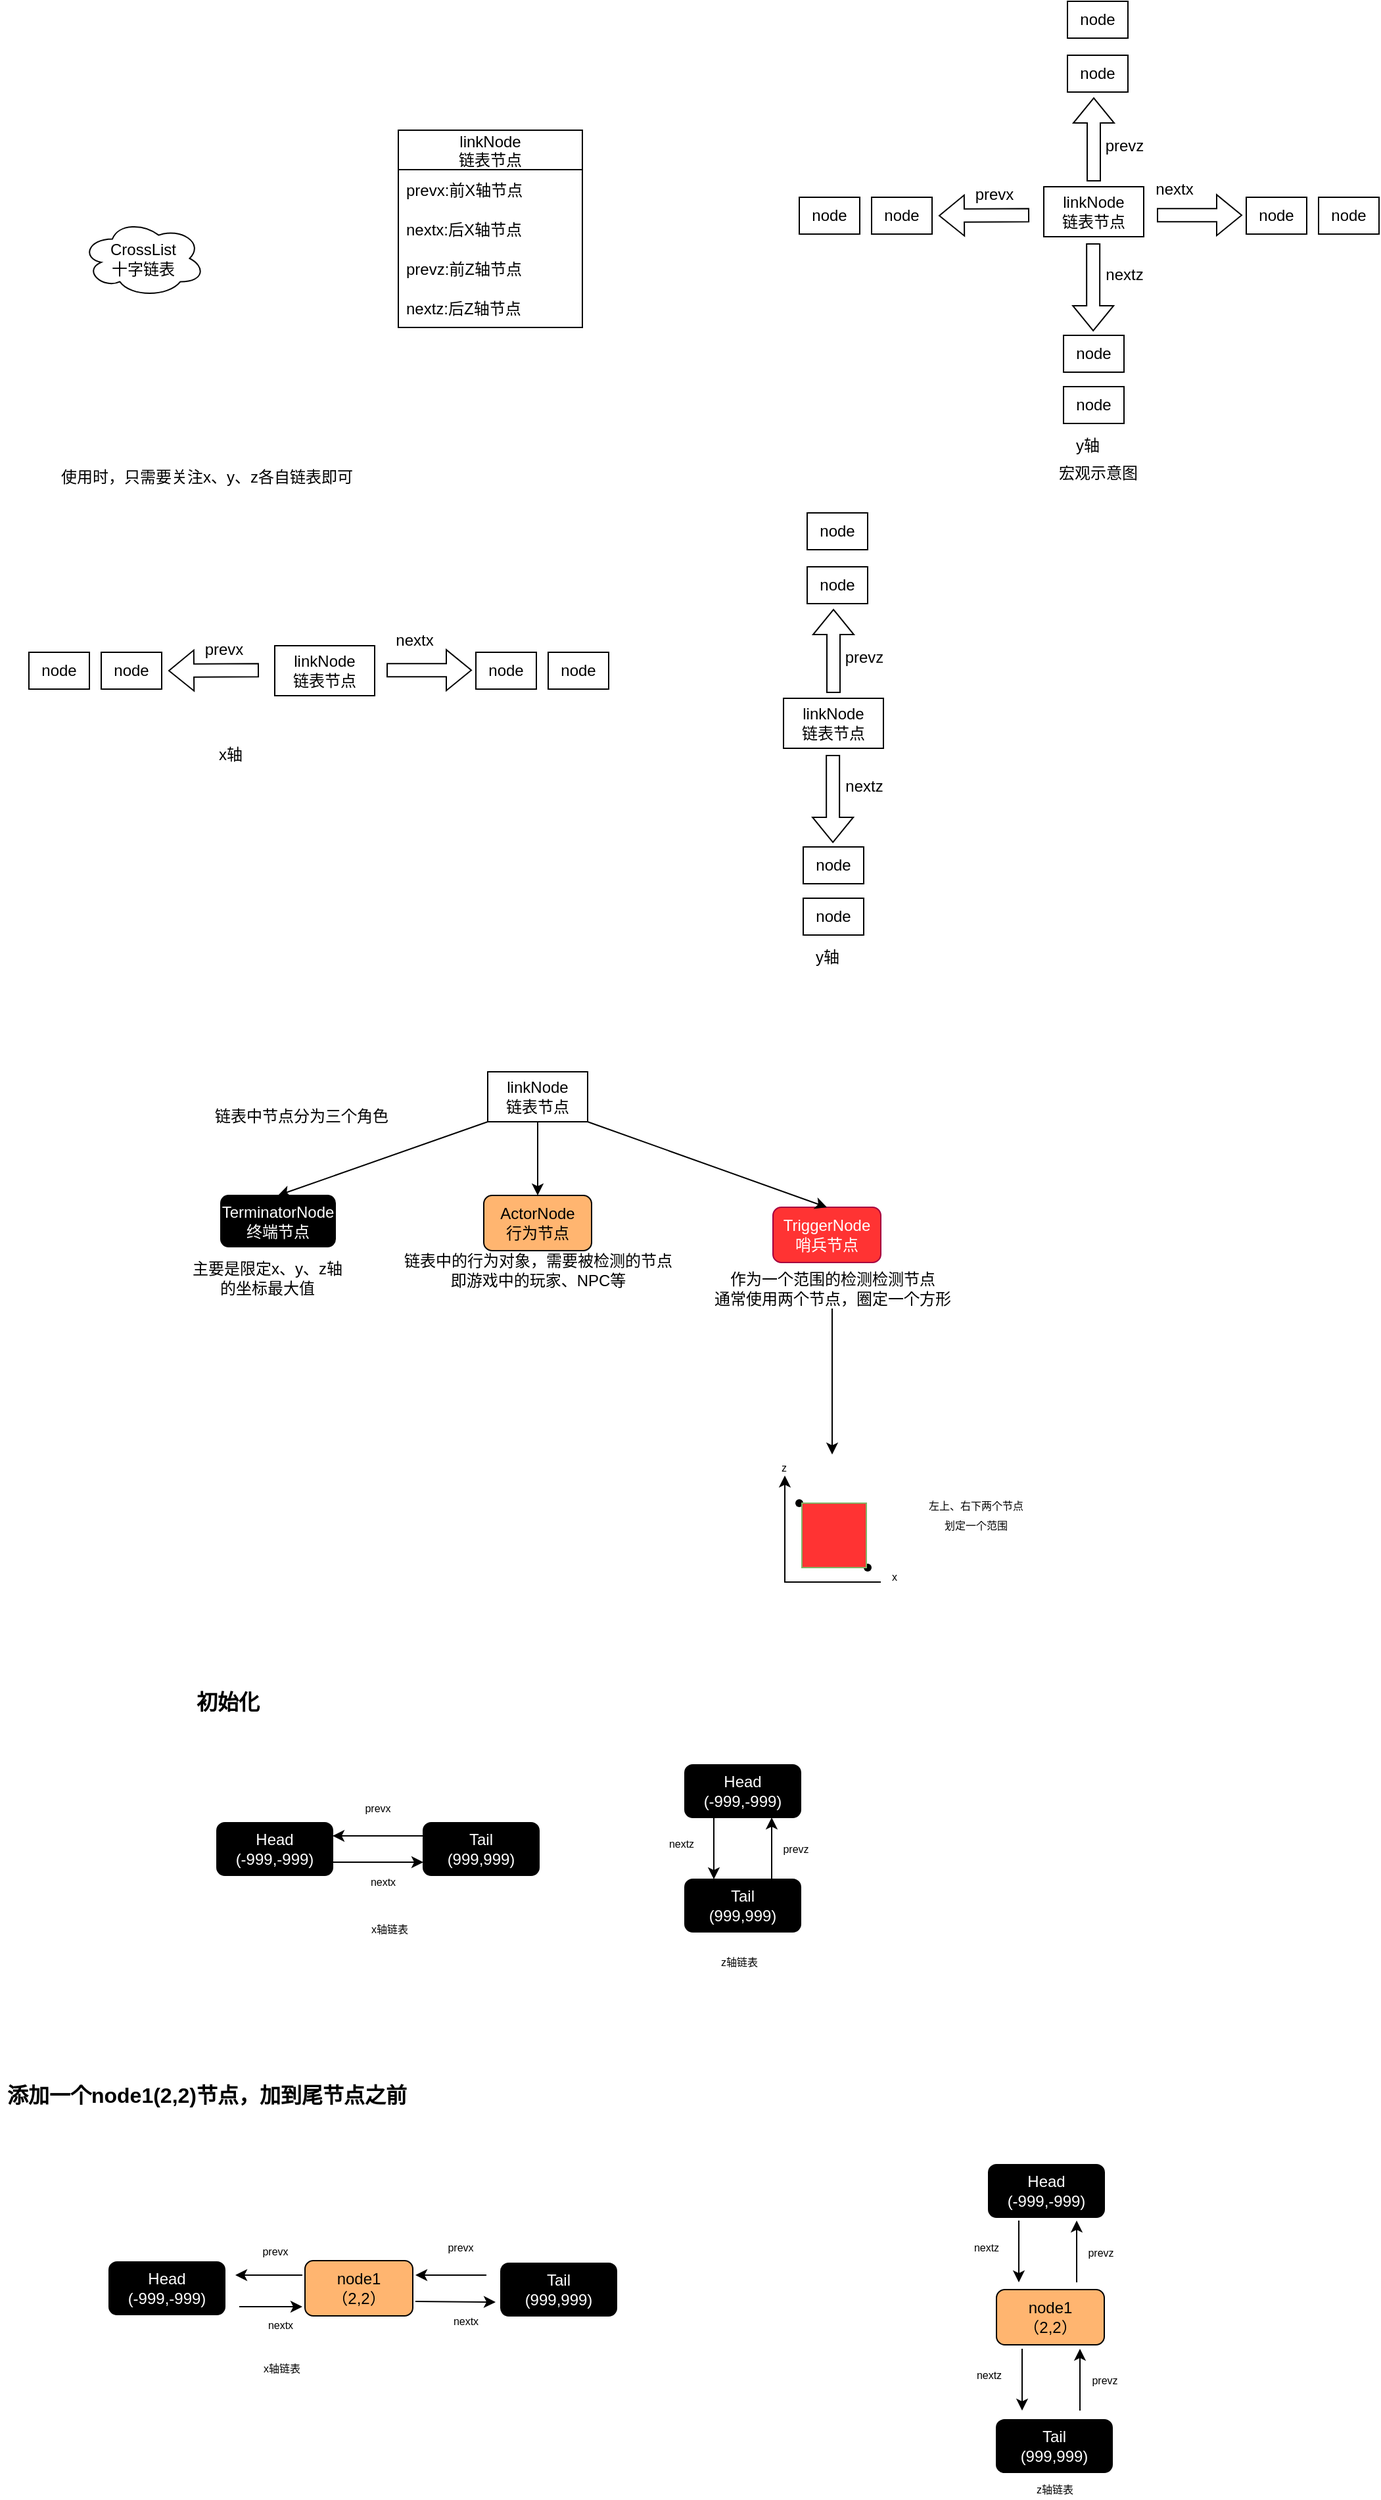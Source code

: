 <mxfile version="15.5.9" type="github">
  <diagram id="7__NHR40UmP4EpxoBmli" name="Page-1">
    <mxGraphModel dx="1950" dy="1244" grid="0" gridSize="10" guides="1" tooltips="1" connect="1" arrows="1" fold="1" page="0" pageScale="1" pageWidth="827" pageHeight="1169" math="0" shadow="0">
      <root>
        <mxCell id="0" />
        <mxCell id="1" parent="0" />
        <mxCell id="J2Jdq49523zMRXXccdFL-5" value="&lt;span&gt;CrossList&lt;/span&gt;&lt;br&gt;&lt;span&gt;十字链表&lt;/span&gt;" style="ellipse;shape=cloud;whiteSpace=wrap;html=1;" vertex="1" parent="1">
          <mxGeometry x="-86" y="-48" width="94" height="59" as="geometry" />
        </mxCell>
        <mxCell id="J2Jdq49523zMRXXccdFL-6" value="&lt;font color=&quot;#ffffff&quot;&gt;TerminatorNode&lt;br&gt;终端节点&lt;/font&gt;" style="rounded=1;whiteSpace=wrap;html=1;strokeColor=#000000;fillColor=#000000;" vertex="1" parent="1">
          <mxGeometry x="20" y="694" width="87" height="39" as="geometry" />
        </mxCell>
        <mxCell id="J2Jdq49523zMRXXccdFL-7" value="&lt;span&gt;linkNode&lt;/span&gt;&lt;br&gt;&lt;span&gt;链表节点&lt;/span&gt;" style="rounded=0;whiteSpace=wrap;html=1;" vertex="1" parent="1">
          <mxGeometry x="223" y="600" width="76" height="38" as="geometry" />
        </mxCell>
        <mxCell id="J2Jdq49523zMRXXccdFL-8" value="" style="endArrow=classic;html=1;rounded=0;exitX=0;exitY=1;exitDx=0;exitDy=0;entryX=0.5;entryY=0;entryDx=0;entryDy=0;" edge="1" parent="1" source="J2Jdq49523zMRXXccdFL-7" target="J2Jdq49523zMRXXccdFL-6">
          <mxGeometry width="50" height="50" relative="1" as="geometry">
            <mxPoint x="325" y="825" as="sourcePoint" />
            <mxPoint x="375" y="775" as="targetPoint" />
          </mxGeometry>
        </mxCell>
        <mxCell id="J2Jdq49523zMRXXccdFL-10" value="ActorNode&lt;br&gt;行为节点" style="rounded=1;whiteSpace=wrap;html=1;fillColor=#FFB570;" vertex="1" parent="1">
          <mxGeometry x="220" y="694" width="82" height="42" as="geometry" />
        </mxCell>
        <mxCell id="J2Jdq49523zMRXXccdFL-11" value="" style="endArrow=classic;html=1;rounded=0;exitX=0.5;exitY=1;exitDx=0;exitDy=0;entryX=0.5;entryY=0;entryDx=0;entryDy=0;" edge="1" parent="1" target="J2Jdq49523zMRXXccdFL-10" source="J2Jdq49523zMRXXccdFL-7">
          <mxGeometry width="50" height="50" relative="1" as="geometry">
            <mxPoint x="259" y="638" as="sourcePoint" />
            <mxPoint x="489" y="775" as="targetPoint" />
          </mxGeometry>
        </mxCell>
        <mxCell id="J2Jdq49523zMRXXccdFL-12" value="TriggerNode&lt;br&gt;哨兵节点" style="rounded=1;whiteSpace=wrap;html=1;fillColor=#FF3333;fontColor=#ffffff;strokeColor=#A50040;" vertex="1" parent="1">
          <mxGeometry x="440" y="703" width="82" height="42" as="geometry" />
        </mxCell>
        <mxCell id="J2Jdq49523zMRXXccdFL-13" value="" style="endArrow=classic;html=1;rounded=0;exitX=1;exitY=1;exitDx=0;exitDy=0;entryX=0.5;entryY=0;entryDx=0;entryDy=0;" edge="1" parent="1" target="J2Jdq49523zMRXXccdFL-12" source="J2Jdq49523zMRXXccdFL-7">
          <mxGeometry width="50" height="50" relative="1" as="geometry">
            <mxPoint x="463" y="638" as="sourcePoint" />
            <mxPoint x="615" y="775" as="targetPoint" />
          </mxGeometry>
        </mxCell>
        <mxCell id="J2Jdq49523zMRXXccdFL-14" value="&lt;span&gt;linkNode&lt;/span&gt;&lt;br&gt;&lt;span&gt;链表节点&lt;/span&gt;" style="rounded=0;whiteSpace=wrap;html=1;" vertex="1" parent="1">
          <mxGeometry x="448" y="316" width="76" height="38" as="geometry" />
        </mxCell>
        <mxCell id="J2Jdq49523zMRXXccdFL-19" value="linkNode&#xa;链表节点" style="swimlane;fontStyle=0;childLayout=stackLayout;horizontal=1;startSize=30;horizontalStack=0;resizeParent=1;resizeParentMax=0;resizeLast=0;collapsible=1;marginBottom=0;" vertex="1" parent="1">
          <mxGeometry x="155" y="-116" width="140" height="150" as="geometry" />
        </mxCell>
        <mxCell id="J2Jdq49523zMRXXccdFL-20" value="prevx:前X轴节点" style="text;strokeColor=none;fillColor=none;align=left;verticalAlign=middle;spacingLeft=4;spacingRight=4;overflow=hidden;points=[[0,0.5],[1,0.5]];portConstraint=eastwest;rotatable=0;" vertex="1" parent="J2Jdq49523zMRXXccdFL-19">
          <mxGeometry y="30" width="140" height="30" as="geometry" />
        </mxCell>
        <mxCell id="J2Jdq49523zMRXXccdFL-21" value="nextx:后X轴节点" style="text;strokeColor=none;fillColor=none;align=left;verticalAlign=middle;spacingLeft=4;spacingRight=4;overflow=hidden;points=[[0,0.5],[1,0.5]];portConstraint=eastwest;rotatable=0;" vertex="1" parent="J2Jdq49523zMRXXccdFL-19">
          <mxGeometry y="60" width="140" height="30" as="geometry" />
        </mxCell>
        <mxCell id="J2Jdq49523zMRXXccdFL-34" value="prevz:前Z轴节点" style="text;strokeColor=none;fillColor=none;align=left;verticalAlign=middle;spacingLeft=4;spacingRight=4;overflow=hidden;points=[[0,0.5],[1,0.5]];portConstraint=eastwest;rotatable=0;" vertex="1" parent="J2Jdq49523zMRXXccdFL-19">
          <mxGeometry y="90" width="140" height="30" as="geometry" />
        </mxCell>
        <mxCell id="J2Jdq49523zMRXXccdFL-33" value="nextz:后Z轴节点" style="text;strokeColor=none;fillColor=none;align=left;verticalAlign=middle;spacingLeft=4;spacingRight=4;overflow=hidden;points=[[0,0.5],[1,0.5]];portConstraint=eastwest;rotatable=0;" vertex="1" parent="J2Jdq49523zMRXXccdFL-19">
          <mxGeometry y="120" width="140" height="30" as="geometry" />
        </mxCell>
        <mxCell id="J2Jdq49523zMRXXccdFL-36" value="" style="shape=flexArrow;endArrow=classic;html=1;rounded=0;" edge="1" parent="1">
          <mxGeometry width="50" height="50" relative="1" as="geometry">
            <mxPoint x="486" y="312" as="sourcePoint" />
            <mxPoint x="486" y="248" as="targetPoint" />
          </mxGeometry>
        </mxCell>
        <mxCell id="J2Jdq49523zMRXXccdFL-37" value="" style="shape=flexArrow;endArrow=classic;html=1;rounded=0;" edge="1" parent="1">
          <mxGeometry width="50" height="50" relative="1" as="geometry">
            <mxPoint x="485.58" y="359" as="sourcePoint" />
            <mxPoint x="485.58" y="426" as="targetPoint" />
          </mxGeometry>
        </mxCell>
        <mxCell id="J2Jdq49523zMRXXccdFL-38" value="" style="shape=flexArrow;endArrow=classic;html=1;rounded=0;" edge="1" parent="1">
          <mxGeometry width="50" height="50" relative="1" as="geometry">
            <mxPoint x="732" y="-51.42" as="sourcePoint" />
            <mxPoint x="797" y="-51.42" as="targetPoint" />
          </mxGeometry>
        </mxCell>
        <mxCell id="J2Jdq49523zMRXXccdFL-39" value="" style="shape=flexArrow;endArrow=classic;html=1;rounded=0;" edge="1" parent="1">
          <mxGeometry width="50" height="50" relative="1" as="geometry">
            <mxPoint x="635" y="-51.42" as="sourcePoint" />
            <mxPoint x="566" y="-51" as="targetPoint" />
          </mxGeometry>
        </mxCell>
        <mxCell id="J2Jdq49523zMRXXccdFL-40" value="prevx" style="text;html=1;align=center;verticalAlign=middle;resizable=0;points=[];autosize=1;strokeColor=none;fillColor=none;" vertex="1" parent="1">
          <mxGeometry x="588" y="-76" width="40" height="18" as="geometry" />
        </mxCell>
        <mxCell id="J2Jdq49523zMRXXccdFL-41" value="nextx" style="text;html=1;align=center;verticalAlign=middle;resizable=0;points=[];autosize=1;strokeColor=none;fillColor=none;" vertex="1" parent="1">
          <mxGeometry x="725" y="-80" width="39" height="18" as="geometry" />
        </mxCell>
        <mxCell id="J2Jdq49523zMRXXccdFL-42" value="prevz" style="text;html=1;align=center;verticalAlign=middle;resizable=0;points=[];autosize=1;strokeColor=none;fillColor=none;" vertex="1" parent="1">
          <mxGeometry x="489" y="276" width="40" height="18" as="geometry" />
        </mxCell>
        <mxCell id="J2Jdq49523zMRXXccdFL-43" value="nextz" style="text;html=1;align=center;verticalAlign=middle;resizable=0;points=[];autosize=1;strokeColor=none;fillColor=none;" vertex="1" parent="1">
          <mxGeometry x="489" y="374" width="39" height="18" as="geometry" />
        </mxCell>
        <mxCell id="J2Jdq49523zMRXXccdFL-44" value="node" style="rounded=0;whiteSpace=wrap;html=1;" vertex="1" parent="1">
          <mxGeometry x="855" y="-65" width="46" height="28" as="geometry" />
        </mxCell>
        <mxCell id="J2Jdq49523zMRXXccdFL-45" value="node" style="rounded=0;whiteSpace=wrap;html=1;" vertex="1" parent="1">
          <mxGeometry x="800" y="-65" width="46" height="28" as="geometry" />
        </mxCell>
        <mxCell id="J2Jdq49523zMRXXccdFL-46" value="node" style="rounded=0;whiteSpace=wrap;html=1;" vertex="1" parent="1">
          <mxGeometry x="515" y="-65" width="46" height="28" as="geometry" />
        </mxCell>
        <mxCell id="J2Jdq49523zMRXXccdFL-47" value="node" style="rounded=0;whiteSpace=wrap;html=1;" vertex="1" parent="1">
          <mxGeometry x="466" y="175" width="46" height="28" as="geometry" />
        </mxCell>
        <mxCell id="J2Jdq49523zMRXXccdFL-48" value="node" style="rounded=0;whiteSpace=wrap;html=1;" vertex="1" parent="1">
          <mxGeometry x="466" y="216" width="46" height="28" as="geometry" />
        </mxCell>
        <mxCell id="J2Jdq49523zMRXXccdFL-49" value="node" style="rounded=0;whiteSpace=wrap;html=1;" vertex="1" parent="1">
          <mxGeometry x="460" y="-65" width="46" height="28" as="geometry" />
        </mxCell>
        <mxCell id="J2Jdq49523zMRXXccdFL-50" value="node" style="rounded=0;whiteSpace=wrap;html=1;" vertex="1" parent="1">
          <mxGeometry x="463" y="429" width="46" height="28" as="geometry" />
        </mxCell>
        <mxCell id="J2Jdq49523zMRXXccdFL-51" value="node" style="rounded=0;whiteSpace=wrap;html=1;" vertex="1" parent="1">
          <mxGeometry x="463" y="468" width="46" height="28" as="geometry" />
        </mxCell>
        <mxCell id="J2Jdq49523zMRXXccdFL-52" value="链表中节点分为三个角色" style="text;html=1;align=center;verticalAlign=middle;resizable=0;points=[];autosize=1;strokeColor=none;fillColor=none;" vertex="1" parent="1">
          <mxGeometry x="10" y="625" width="142" height="18" as="geometry" />
        </mxCell>
        <mxCell id="J2Jdq49523zMRXXccdFL-53" value="主要是限定x、y、z轴&lt;br&gt;的坐标最大值" style="text;html=1;align=center;verticalAlign=middle;resizable=0;points=[];autosize=1;strokeColor=none;fillColor=none;" vertex="1" parent="1">
          <mxGeometry x="-7" y="741" width="124" height="31" as="geometry" />
        </mxCell>
        <mxCell id="J2Jdq49523zMRXXccdFL-54" value="链表中的行为对象，需要被检测的节点&lt;br&gt;即游戏中的玩家、NPC等" style="text;html=1;align=center;verticalAlign=middle;resizable=0;points=[];autosize=1;strokeColor=none;fillColor=none;" vertex="1" parent="1">
          <mxGeometry x="154" y="735" width="214" height="31" as="geometry" />
        </mxCell>
        <mxCell id="J2Jdq49523zMRXXccdFL-55" value="作为一个范围的检测检测节点&lt;br&gt;通常使用两个节点，圈定一个方形" style="text;html=1;align=center;verticalAlign=middle;resizable=0;points=[];autosize=1;strokeColor=none;fillColor=none;" vertex="1" parent="1">
          <mxGeometry x="390" y="749" width="190" height="31" as="geometry" />
        </mxCell>
        <mxCell id="J2Jdq49523zMRXXccdFL-56" value="宏观示意图" style="text;html=1;align=center;verticalAlign=middle;resizable=0;points=[];autosize=1;strokeColor=none;fillColor=none;" vertex="1" parent="1">
          <mxGeometry x="652" y="136" width="70" height="18" as="geometry" />
        </mxCell>
        <mxCell id="J2Jdq49523zMRXXccdFL-57" value="&lt;span&gt;linkNode&lt;/span&gt;&lt;br&gt;&lt;span&gt;链表节点&lt;/span&gt;" style="rounded=0;whiteSpace=wrap;html=1;" vertex="1" parent="1">
          <mxGeometry x="61" y="276" width="76" height="38" as="geometry" />
        </mxCell>
        <mxCell id="J2Jdq49523zMRXXccdFL-58" value="" style="shape=flexArrow;endArrow=classic;html=1;rounded=0;" edge="1" parent="1">
          <mxGeometry width="50" height="50" relative="1" as="geometry">
            <mxPoint x="146" y="294.58" as="sourcePoint" />
            <mxPoint x="211" y="294.58" as="targetPoint" />
          </mxGeometry>
        </mxCell>
        <mxCell id="J2Jdq49523zMRXXccdFL-59" value="" style="shape=flexArrow;endArrow=classic;html=1;rounded=0;" edge="1" parent="1">
          <mxGeometry width="50" height="50" relative="1" as="geometry">
            <mxPoint x="49" y="294.58" as="sourcePoint" />
            <mxPoint x="-20" y="295" as="targetPoint" />
          </mxGeometry>
        </mxCell>
        <mxCell id="J2Jdq49523zMRXXccdFL-60" value="prevx" style="text;html=1;align=center;verticalAlign=middle;resizable=0;points=[];autosize=1;strokeColor=none;fillColor=none;" vertex="1" parent="1">
          <mxGeometry x="2" y="270" width="40" height="18" as="geometry" />
        </mxCell>
        <mxCell id="J2Jdq49523zMRXXccdFL-61" value="nextx" style="text;html=1;align=center;verticalAlign=middle;resizable=0;points=[];autosize=1;strokeColor=none;fillColor=none;" vertex="1" parent="1">
          <mxGeometry x="147" y="263" width="39" height="18" as="geometry" />
        </mxCell>
        <mxCell id="J2Jdq49523zMRXXccdFL-62" value="node" style="rounded=0;whiteSpace=wrap;html=1;" vertex="1" parent="1">
          <mxGeometry x="269" y="281" width="46" height="28" as="geometry" />
        </mxCell>
        <mxCell id="J2Jdq49523zMRXXccdFL-63" value="node" style="rounded=0;whiteSpace=wrap;html=1;" vertex="1" parent="1">
          <mxGeometry x="214" y="281" width="46" height="28" as="geometry" />
        </mxCell>
        <mxCell id="J2Jdq49523zMRXXccdFL-64" value="node" style="rounded=0;whiteSpace=wrap;html=1;" vertex="1" parent="1">
          <mxGeometry x="-71" y="281" width="46" height="28" as="geometry" />
        </mxCell>
        <mxCell id="J2Jdq49523zMRXXccdFL-65" value="node" style="rounded=0;whiteSpace=wrap;html=1;" vertex="1" parent="1">
          <mxGeometry x="-126" y="281" width="46" height="28" as="geometry" />
        </mxCell>
        <mxCell id="J2Jdq49523zMRXXccdFL-66" value="使用时，只需要关注x、y、z各自链表即可" style="text;html=1;align=center;verticalAlign=middle;resizable=0;points=[];autosize=1;strokeColor=none;fillColor=none;" vertex="1" parent="1">
          <mxGeometry x="-107" y="139" width="232" height="18" as="geometry" />
        </mxCell>
        <mxCell id="J2Jdq49523zMRXXccdFL-67" value="x轴" style="text;html=1;align=center;verticalAlign=middle;resizable=0;points=[];autosize=1;strokeColor=none;fillColor=none;" vertex="1" parent="1">
          <mxGeometry x="13" y="350" width="28" height="18" as="geometry" />
        </mxCell>
        <mxCell id="J2Jdq49523zMRXXccdFL-68" value="y轴" style="text;html=1;align=center;verticalAlign=middle;resizable=0;points=[];autosize=1;strokeColor=none;fillColor=none;" vertex="1" parent="1">
          <mxGeometry x="467" y="504" width="28" height="18" as="geometry" />
        </mxCell>
        <mxCell id="J2Jdq49523zMRXXccdFL-69" value="" style="shape=waypoint;sketch=0;size=6;pointerEvents=1;points=[];fillColor=none;resizable=0;rotatable=0;perimeter=centerPerimeter;snapToPoint=1;" vertex="1" parent="1">
          <mxGeometry x="492" y="957" width="40" height="40" as="geometry" />
        </mxCell>
        <mxCell id="J2Jdq49523zMRXXccdFL-70" value="" style="shape=waypoint;sketch=0;size=6;pointerEvents=1;points=[];fillColor=none;resizable=0;rotatable=0;perimeter=centerPerimeter;snapToPoint=1;" vertex="1" parent="1">
          <mxGeometry x="440" y="908" width="40" height="40" as="geometry" />
        </mxCell>
        <mxCell id="J2Jdq49523zMRXXccdFL-71" value="" style="whiteSpace=wrap;html=1;aspect=fixed;fillColor=#FF3333;strokeColor=#82b366;" vertex="1" parent="1">
          <mxGeometry x="462" y="928" width="49" height="49" as="geometry" />
        </mxCell>
        <mxCell id="J2Jdq49523zMRXXccdFL-72" value="" style="endArrow=classic;html=1;rounded=0;" edge="1" parent="1" source="J2Jdq49523zMRXXccdFL-55">
          <mxGeometry width="50" height="50" relative="1" as="geometry">
            <mxPoint x="436" y="776" as="sourcePoint" />
            <mxPoint x="485" y="891" as="targetPoint" />
          </mxGeometry>
        </mxCell>
        <mxCell id="J2Jdq49523zMRXXccdFL-73" value="&lt;font style=&quot;font-size: 8px&quot;&gt;左上、右下两个节点&lt;br style=&quot;font-size: 8px&quot;&gt;划定一个范围&lt;/font&gt;" style="text;html=1;align=center;verticalAlign=middle;resizable=0;points=[];autosize=1;strokeColor=none;fillColor=none;" vertex="1" parent="1">
          <mxGeometry x="535" y="920" width="118" height="31" as="geometry" />
        </mxCell>
        <mxCell id="J2Jdq49523zMRXXccdFL-74" value="" style="edgeStyle=segmentEdgeStyle;endArrow=classic;html=1;rounded=0;fontSize=8;" edge="1" parent="1">
          <mxGeometry width="50" height="50" relative="1" as="geometry">
            <mxPoint x="522" y="988" as="sourcePoint" />
            <mxPoint x="449" y="907" as="targetPoint" />
          </mxGeometry>
        </mxCell>
        <mxCell id="J2Jdq49523zMRXXccdFL-75" value="x" style="text;html=1;align=center;verticalAlign=middle;resizable=0;points=[];autosize=1;strokeColor=none;fillColor=none;fontSize=8;" vertex="1" parent="1">
          <mxGeometry x="524" y="977" width="16" height="14" as="geometry" />
        </mxCell>
        <mxCell id="J2Jdq49523zMRXXccdFL-76" value="z" style="text;html=1;align=center;verticalAlign=middle;resizable=0;points=[];autosize=1;strokeColor=none;fillColor=none;fontSize=8;" vertex="1" parent="1">
          <mxGeometry x="440" y="894" width="16" height="14" as="geometry" />
        </mxCell>
        <mxCell id="J2Jdq49523zMRXXccdFL-78" value="&lt;font style=&quot;font-size: 16px&quot;&gt;&lt;b&gt;初始化&lt;/b&gt;&lt;/font&gt;" style="text;html=1;align=center;verticalAlign=middle;resizable=0;points=[];autosize=1;strokeColor=none;fillColor=none;fontSize=8;" vertex="1" parent="1">
          <mxGeometry x="-4" y="1071" width="58" height="15" as="geometry" />
        </mxCell>
        <mxCell id="J2Jdq49523zMRXXccdFL-80" value="&lt;span style=&quot;color: rgb(255 , 255 , 255)&quot;&gt;Head&lt;/span&gt;&lt;br style=&quot;color: rgb(255 , 255 , 255)&quot;&gt;&lt;span style=&quot;color: rgb(255 , 255 , 255)&quot;&gt;(-999,-999)&lt;/span&gt;" style="rounded=1;whiteSpace=wrap;html=1;strokeColor=#000000;fillColor=#000000;" vertex="1" parent="1">
          <mxGeometry x="373" y="1127" width="88" height="40" as="geometry" />
        </mxCell>
        <mxCell id="J2Jdq49523zMRXXccdFL-81" value="&lt;span style=&quot;color: rgb(255 , 255 , 255)&quot;&gt;Tail&lt;/span&gt;&lt;br style=&quot;color: rgb(255 , 255 , 255)&quot;&gt;&lt;span style=&quot;color: rgb(255 , 255 , 255)&quot;&gt;(999,999)&lt;/span&gt;" style="rounded=1;whiteSpace=wrap;html=1;strokeColor=#000000;fillColor=#000000;" vertex="1" parent="1">
          <mxGeometry x="373" y="1214" width="88" height="40" as="geometry" />
        </mxCell>
        <mxCell id="J2Jdq49523zMRXXccdFL-82" value="" style="endArrow=classic;html=1;rounded=0;fontSize=8;fontColor=#FFFFFF;exitX=0.25;exitY=1;exitDx=0;exitDy=0;entryX=0.25;entryY=0;entryDx=0;entryDy=0;" edge="1" parent="1" source="J2Jdq49523zMRXXccdFL-80" target="J2Jdq49523zMRXXccdFL-81">
          <mxGeometry width="50" height="50" relative="1" as="geometry">
            <mxPoint x="812" y="1116" as="sourcePoint" />
            <mxPoint x="862" y="1066" as="targetPoint" />
          </mxGeometry>
        </mxCell>
        <mxCell id="J2Jdq49523zMRXXccdFL-83" value="&lt;font color=&quot;#000000&quot;&gt;nextz&lt;/font&gt;" style="text;html=1;align=center;verticalAlign=middle;resizable=0;points=[];autosize=1;strokeColor=none;fillColor=none;fontSize=8;fontColor=#FFFFFF;" vertex="1" parent="1">
          <mxGeometry x="350" y="1180" width="39" height="14" as="geometry" />
        </mxCell>
        <mxCell id="J2Jdq49523zMRXXccdFL-84" value="" style="endArrow=classic;html=1;rounded=0;fontSize=8;fontColor=#000000;exitX=0.75;exitY=0;exitDx=0;exitDy=0;entryX=0.75;entryY=1;entryDx=0;entryDy=0;" edge="1" parent="1" source="J2Jdq49523zMRXXccdFL-81" target="J2Jdq49523zMRXXccdFL-80">
          <mxGeometry width="50" height="50" relative="1" as="geometry">
            <mxPoint x="812" y="1116" as="sourcePoint" />
            <mxPoint x="862" y="1066" as="targetPoint" />
          </mxGeometry>
        </mxCell>
        <mxCell id="J2Jdq49523zMRXXccdFL-85" value="prevz" style="text;html=1;align=center;verticalAlign=middle;resizable=0;points=[];autosize=1;strokeColor=none;fillColor=none;fontSize=8;fontColor=#000000;" vertex="1" parent="1">
          <mxGeometry x="437" y="1184" width="40" height="14" as="geometry" />
        </mxCell>
        <mxCell id="J2Jdq49523zMRXXccdFL-86" value="z轴链表" style="text;html=1;align=center;verticalAlign=middle;resizable=0;points=[];autosize=1;strokeColor=none;fillColor=none;fontSize=8;fontColor=#000000;" vertex="1" parent="1">
          <mxGeometry x="388" y="1270" width="52" height="14" as="geometry" />
        </mxCell>
        <mxCell id="J2Jdq49523zMRXXccdFL-87" value="&lt;font color=&quot;#ffffff&quot;&gt;Head&lt;br&gt;(-999,-999)&lt;br&gt;&lt;/font&gt;" style="rounded=1;whiteSpace=wrap;html=1;strokeColor=#000000;fillColor=#000000;" vertex="1" parent="1">
          <mxGeometry x="17" y="1171" width="88" height="40" as="geometry" />
        </mxCell>
        <mxCell id="J2Jdq49523zMRXXccdFL-88" value="&lt;font color=&quot;#ffffff&quot;&gt;Tail&lt;br&gt;(999,999)&lt;br&gt;&lt;/font&gt;" style="rounded=1;whiteSpace=wrap;html=1;strokeColor=#000000;fillColor=#000000;" vertex="1" parent="1">
          <mxGeometry x="174" y="1171" width="88" height="40" as="geometry" />
        </mxCell>
        <mxCell id="J2Jdq49523zMRXXccdFL-90" value="&lt;font color=&quot;#000000&quot;&gt;nextx&lt;/font&gt;" style="text;html=1;align=center;verticalAlign=middle;resizable=0;points=[];autosize=1;strokeColor=none;fillColor=none;fontSize=8;fontColor=#FFFFFF;" vertex="1" parent="1">
          <mxGeometry x="123" y="1209" width="39" height="14" as="geometry" />
        </mxCell>
        <mxCell id="J2Jdq49523zMRXXccdFL-92" value="prevx" style="text;html=1;align=center;verticalAlign=middle;resizable=0;points=[];autosize=1;strokeColor=none;fillColor=none;fontSize=8;fontColor=#000000;" vertex="1" parent="1">
          <mxGeometry x="119" y="1153" width="40" height="14" as="geometry" />
        </mxCell>
        <mxCell id="J2Jdq49523zMRXXccdFL-93" value="x轴链表" style="text;html=1;align=center;verticalAlign=middle;resizable=0;points=[];autosize=1;strokeColor=none;fillColor=none;fontSize=8;fontColor=#000000;" vertex="1" parent="1">
          <mxGeometry x="122" y="1245" width="52" height="14" as="geometry" />
        </mxCell>
        <mxCell id="J2Jdq49523zMRXXccdFL-95" value="" style="endArrow=classic;html=1;rounded=0;fontSize=8;fontColor=#000000;exitX=0;exitY=0.25;exitDx=0;exitDy=0;entryX=1;entryY=0.25;entryDx=0;entryDy=0;" edge="1" parent="1" source="J2Jdq49523zMRXXccdFL-88" target="J2Jdq49523zMRXXccdFL-87">
          <mxGeometry width="50" height="50" relative="1" as="geometry">
            <mxPoint x="292" y="1116" as="sourcePoint" />
            <mxPoint x="342" y="1066" as="targetPoint" />
          </mxGeometry>
        </mxCell>
        <mxCell id="J2Jdq49523zMRXXccdFL-96" value="" style="endArrow=classic;html=1;rounded=0;fontSize=8;fontColor=#000000;exitX=1;exitY=0.75;exitDx=0;exitDy=0;entryX=0;entryY=0.75;entryDx=0;entryDy=0;" edge="1" parent="1" source="J2Jdq49523zMRXXccdFL-87" target="J2Jdq49523zMRXXccdFL-88">
          <mxGeometry width="50" height="50" relative="1" as="geometry">
            <mxPoint x="184" y="1191" as="sourcePoint" />
            <mxPoint x="115" y="1191" as="targetPoint" />
          </mxGeometry>
        </mxCell>
        <mxCell id="J2Jdq49523zMRXXccdFL-97" value="&lt;span style=&quot;font-size: 16px&quot;&gt;&lt;b&gt;添加一个node1(2,2)节点，加到尾节点之前&lt;/b&gt;&lt;/span&gt;" style="text;html=1;align=center;verticalAlign=middle;resizable=0;points=[];autosize=1;strokeColor=none;fillColor=none;fontSize=8;" vertex="1" parent="1">
          <mxGeometry x="-148" y="1370" width="314" height="15" as="geometry" />
        </mxCell>
        <mxCell id="J2Jdq49523zMRXXccdFL-98" value="&lt;span style=&quot;color: rgb(255 , 255 , 255)&quot;&gt;Head&lt;/span&gt;&lt;br style=&quot;color: rgb(255 , 255 , 255)&quot;&gt;&lt;span style=&quot;color: rgb(255 , 255 , 255)&quot;&gt;(-999,-999)&lt;/span&gt;" style="rounded=1;whiteSpace=wrap;html=1;strokeColor=#000000;fillColor=#000000;" vertex="1" parent="1">
          <mxGeometry x="604" y="1431" width="88" height="40" as="geometry" />
        </mxCell>
        <mxCell id="J2Jdq49523zMRXXccdFL-99" value="&lt;span style=&quot;color: rgb(255 , 255 , 255)&quot;&gt;Tail&lt;/span&gt;&lt;br style=&quot;color: rgb(255 , 255 , 255)&quot;&gt;&lt;span style=&quot;color: rgb(255 , 255 , 255)&quot;&gt;(999,999)&lt;/span&gt;" style="rounded=1;whiteSpace=wrap;html=1;strokeColor=#000000;fillColor=#000000;" vertex="1" parent="1">
          <mxGeometry x="610" y="1625" width="88" height="40" as="geometry" />
        </mxCell>
        <mxCell id="J2Jdq49523zMRXXccdFL-104" value="z轴链表" style="text;html=1;align=center;verticalAlign=middle;resizable=0;points=[];autosize=1;strokeColor=none;fillColor=none;fontSize=8;fontColor=#000000;" vertex="1" parent="1">
          <mxGeometry x="628" y="1671" width="52" height="14" as="geometry" />
        </mxCell>
        <mxCell id="J2Jdq49523zMRXXccdFL-105" value="&lt;font color=&quot;#ffffff&quot;&gt;Head&lt;br&gt;(-999,-999)&lt;/font&gt;" style="rounded=1;whiteSpace=wrap;html=1;strokeColor=#000000;fillColor=#000000;" vertex="1" parent="1">
          <mxGeometry x="-65" y="1505" width="88" height="40" as="geometry" />
        </mxCell>
        <mxCell id="J2Jdq49523zMRXXccdFL-106" value="&lt;font color=&quot;#ffffff&quot;&gt;Tail&lt;br&gt;(999,999)&lt;/font&gt;" style="rounded=1;whiteSpace=wrap;html=1;strokeColor=#000000;fillColor=#000000;" vertex="1" parent="1">
          <mxGeometry x="233" y="1506" width="88" height="40" as="geometry" />
        </mxCell>
        <mxCell id="J2Jdq49523zMRXXccdFL-109" value="x轴链表" style="text;html=1;align=center;verticalAlign=middle;resizable=0;points=[];autosize=1;strokeColor=none;fillColor=none;fontSize=8;fontColor=#000000;" vertex="1" parent="1">
          <mxGeometry x="40" y="1579" width="52" height="14" as="geometry" />
        </mxCell>
        <mxCell id="J2Jdq49523zMRXXccdFL-112" value="node1&lt;br&gt;（2,2）" style="rounded=1;whiteSpace=wrap;html=1;fillColor=#FFB570;" vertex="1" parent="1">
          <mxGeometry x="84" y="1504" width="82" height="42" as="geometry" />
        </mxCell>
        <mxCell id="J2Jdq49523zMRXXccdFL-115" value="&lt;font color=&quot;#000000&quot;&gt;nextx&lt;/font&gt;" style="text;html=1;align=center;verticalAlign=middle;resizable=0;points=[];autosize=1;strokeColor=none;fillColor=none;fontSize=8;fontColor=#FFFFFF;" vertex="1" parent="1">
          <mxGeometry x="186" y="1543" width="39" height="14" as="geometry" />
        </mxCell>
        <mxCell id="J2Jdq49523zMRXXccdFL-116" value="prevx" style="text;html=1;align=center;verticalAlign=middle;resizable=0;points=[];autosize=1;strokeColor=none;fillColor=none;fontSize=8;fontColor=#000000;" vertex="1" parent="1">
          <mxGeometry x="182" y="1487" width="40" height="14" as="geometry" />
        </mxCell>
        <mxCell id="J2Jdq49523zMRXXccdFL-117" value="" style="endArrow=classic;html=1;rounded=0;fontSize=8;fontColor=#000000;entryX=1;entryY=0.25;entryDx=0;entryDy=0;" edge="1" parent="1">
          <mxGeometry width="50" height="50" relative="1" as="geometry">
            <mxPoint x="222" y="1515" as="sourcePoint" />
            <mxPoint x="168" y="1515" as="targetPoint" />
          </mxGeometry>
        </mxCell>
        <mxCell id="J2Jdq49523zMRXXccdFL-118" value="" style="endArrow=classic;html=1;rounded=0;fontSize=8;fontColor=#000000;exitX=1;exitY=0.75;exitDx=0;exitDy=0;entryX=0;entryY=0.75;entryDx=0;entryDy=0;" edge="1" parent="1">
          <mxGeometry width="50" height="50" relative="1" as="geometry">
            <mxPoint x="168" y="1535" as="sourcePoint" />
            <mxPoint x="229.0" y="1535.5" as="targetPoint" />
          </mxGeometry>
        </mxCell>
        <mxCell id="J2Jdq49523zMRXXccdFL-119" value="&lt;font color=&quot;#000000&quot;&gt;nextx&lt;/font&gt;" style="text;html=1;align=center;verticalAlign=middle;resizable=0;points=[];autosize=1;strokeColor=none;fillColor=none;fontSize=8;fontColor=#FFFFFF;" vertex="1" parent="1">
          <mxGeometry x="45" y="1546" width="39" height="14" as="geometry" />
        </mxCell>
        <mxCell id="J2Jdq49523zMRXXccdFL-120" value="prevx" style="text;html=1;align=center;verticalAlign=middle;resizable=0;points=[];autosize=1;strokeColor=none;fillColor=none;fontSize=8;fontColor=#000000;" vertex="1" parent="1">
          <mxGeometry x="41" y="1490" width="40" height="14" as="geometry" />
        </mxCell>
        <mxCell id="J2Jdq49523zMRXXccdFL-121" value="" style="endArrow=classic;html=1;rounded=0;fontSize=8;fontColor=#000000;entryX=1;entryY=0.25;entryDx=0;entryDy=0;" edge="1" parent="1">
          <mxGeometry width="50" height="50" relative="1" as="geometry">
            <mxPoint x="82" y="1515" as="sourcePoint" />
            <mxPoint x="31" y="1515" as="targetPoint" />
          </mxGeometry>
        </mxCell>
        <mxCell id="J2Jdq49523zMRXXccdFL-122" value="" style="endArrow=classic;html=1;rounded=0;fontSize=8;fontColor=#000000;" edge="1" parent="1">
          <mxGeometry width="50" height="50" relative="1" as="geometry">
            <mxPoint x="34" y="1539" as="sourcePoint" />
            <mxPoint x="82" y="1539" as="targetPoint" />
          </mxGeometry>
        </mxCell>
        <mxCell id="J2Jdq49523zMRXXccdFL-123" value="node1&lt;br&gt;（2,2）" style="rounded=1;whiteSpace=wrap;html=1;fillColor=#FFB570;" vertex="1" parent="1">
          <mxGeometry x="610" y="1526" width="82" height="42" as="geometry" />
        </mxCell>
        <mxCell id="J2Jdq49523zMRXXccdFL-124" value="" style="endArrow=classic;html=1;rounded=0;fontSize=8;fontColor=#FFFFFF;exitX=0.25;exitY=1;exitDx=0;exitDy=0;entryX=0.25;entryY=0;entryDx=0;entryDy=0;" edge="1" parent="1">
          <mxGeometry width="50" height="50" relative="1" as="geometry">
            <mxPoint x="627" y="1473.5" as="sourcePoint" />
            <mxPoint x="627" y="1520.5" as="targetPoint" />
          </mxGeometry>
        </mxCell>
        <mxCell id="J2Jdq49523zMRXXccdFL-125" value="&lt;font color=&quot;#000000&quot;&gt;nextz&lt;/font&gt;" style="text;html=1;align=center;verticalAlign=middle;resizable=0;points=[];autosize=1;strokeColor=none;fillColor=none;fontSize=8;fontColor=#FFFFFF;" vertex="1" parent="1">
          <mxGeometry x="582" y="1486.5" width="39" height="14" as="geometry" />
        </mxCell>
        <mxCell id="J2Jdq49523zMRXXccdFL-126" value="" style="endArrow=classic;html=1;rounded=0;fontSize=8;fontColor=#000000;exitX=0.75;exitY=0;exitDx=0;exitDy=0;entryX=0.75;entryY=1;entryDx=0;entryDy=0;" edge="1" parent="1">
          <mxGeometry width="50" height="50" relative="1" as="geometry">
            <mxPoint x="671" y="1520.5" as="sourcePoint" />
            <mxPoint x="671" y="1473.5" as="targetPoint" />
          </mxGeometry>
        </mxCell>
        <mxCell id="J2Jdq49523zMRXXccdFL-127" value="prevz" style="text;html=1;align=center;verticalAlign=middle;resizable=0;points=[];autosize=1;strokeColor=none;fillColor=none;fontSize=8;fontColor=#000000;" vertex="1" parent="1">
          <mxGeometry x="669" y="1490.5" width="40" height="14" as="geometry" />
        </mxCell>
        <mxCell id="J2Jdq49523zMRXXccdFL-128" value="" style="endArrow=classic;html=1;rounded=0;fontSize=8;fontColor=#FFFFFF;exitX=0.25;exitY=1;exitDx=0;exitDy=0;entryX=0.25;entryY=0;entryDx=0;entryDy=0;" edge="1" parent="1">
          <mxGeometry width="50" height="50" relative="1" as="geometry">
            <mxPoint x="629.5" y="1571" as="sourcePoint" />
            <mxPoint x="629.5" y="1618" as="targetPoint" />
          </mxGeometry>
        </mxCell>
        <mxCell id="J2Jdq49523zMRXXccdFL-129" value="&lt;font color=&quot;#000000&quot;&gt;nextz&lt;/font&gt;" style="text;html=1;align=center;verticalAlign=middle;resizable=0;points=[];autosize=1;strokeColor=none;fillColor=none;fontSize=8;fontColor=#FFFFFF;" vertex="1" parent="1">
          <mxGeometry x="584.5" y="1584" width="39" height="14" as="geometry" />
        </mxCell>
        <mxCell id="J2Jdq49523zMRXXccdFL-130" value="" style="endArrow=classic;html=1;rounded=0;fontSize=8;fontColor=#000000;exitX=0.75;exitY=0;exitDx=0;exitDy=0;entryX=0.75;entryY=1;entryDx=0;entryDy=0;" edge="1" parent="1">
          <mxGeometry width="50" height="50" relative="1" as="geometry">
            <mxPoint x="673.5" y="1618" as="sourcePoint" />
            <mxPoint x="673.5" y="1571" as="targetPoint" />
          </mxGeometry>
        </mxCell>
        <mxCell id="J2Jdq49523zMRXXccdFL-131" value="prevz" style="text;html=1;align=center;verticalAlign=middle;resizable=0;points=[];autosize=1;strokeColor=none;fillColor=none;fontSize=8;fontColor=#000000;" vertex="1" parent="1">
          <mxGeometry x="671.5" y="1588" width="40" height="14" as="geometry" />
        </mxCell>
        <mxCell id="J2Jdq49523zMRXXccdFL-132" value="&lt;span&gt;linkNode&lt;/span&gt;&lt;br&gt;&lt;span&gt;链表节点&lt;/span&gt;" style="rounded=0;whiteSpace=wrap;html=1;" vertex="1" parent="1">
          <mxGeometry x="646" y="-73" width="76" height="38" as="geometry" />
        </mxCell>
        <mxCell id="J2Jdq49523zMRXXccdFL-133" value="" style="shape=flexArrow;endArrow=classic;html=1;rounded=0;" edge="1" parent="1">
          <mxGeometry width="50" height="50" relative="1" as="geometry">
            <mxPoint x="684" y="-77" as="sourcePoint" />
            <mxPoint x="684" y="-141" as="targetPoint" />
          </mxGeometry>
        </mxCell>
        <mxCell id="J2Jdq49523zMRXXccdFL-134" value="" style="shape=flexArrow;endArrow=classic;html=1;rounded=0;" edge="1" parent="1">
          <mxGeometry width="50" height="50" relative="1" as="geometry">
            <mxPoint x="683.58" y="-30" as="sourcePoint" />
            <mxPoint x="683.58" y="37" as="targetPoint" />
          </mxGeometry>
        </mxCell>
        <mxCell id="J2Jdq49523zMRXXccdFL-135" value="prevz" style="text;html=1;align=center;verticalAlign=middle;resizable=0;points=[];autosize=1;strokeColor=none;fillColor=none;" vertex="1" parent="1">
          <mxGeometry x="687" y="-113" width="40" height="18" as="geometry" />
        </mxCell>
        <mxCell id="J2Jdq49523zMRXXccdFL-136" value="nextz" style="text;html=1;align=center;verticalAlign=middle;resizable=0;points=[];autosize=1;strokeColor=none;fillColor=none;" vertex="1" parent="1">
          <mxGeometry x="687" y="-15" width="39" height="18" as="geometry" />
        </mxCell>
        <mxCell id="J2Jdq49523zMRXXccdFL-137" value="node" style="rounded=0;whiteSpace=wrap;html=1;" vertex="1" parent="1">
          <mxGeometry x="664" y="-214" width="46" height="28" as="geometry" />
        </mxCell>
        <mxCell id="J2Jdq49523zMRXXccdFL-138" value="node" style="rounded=0;whiteSpace=wrap;html=1;" vertex="1" parent="1">
          <mxGeometry x="664" y="-173" width="46" height="28" as="geometry" />
        </mxCell>
        <mxCell id="J2Jdq49523zMRXXccdFL-139" value="node" style="rounded=0;whiteSpace=wrap;html=1;" vertex="1" parent="1">
          <mxGeometry x="661" y="40" width="46" height="28" as="geometry" />
        </mxCell>
        <mxCell id="J2Jdq49523zMRXXccdFL-140" value="node" style="rounded=0;whiteSpace=wrap;html=1;" vertex="1" parent="1">
          <mxGeometry x="661" y="79" width="46" height="28" as="geometry" />
        </mxCell>
        <mxCell id="J2Jdq49523zMRXXccdFL-141" value="y轴" style="text;html=1;align=center;verticalAlign=middle;resizable=0;points=[];autosize=1;strokeColor=none;fillColor=none;" vertex="1" parent="1">
          <mxGeometry x="665" y="115" width="28" height="18" as="geometry" />
        </mxCell>
      </root>
    </mxGraphModel>
  </diagram>
</mxfile>
